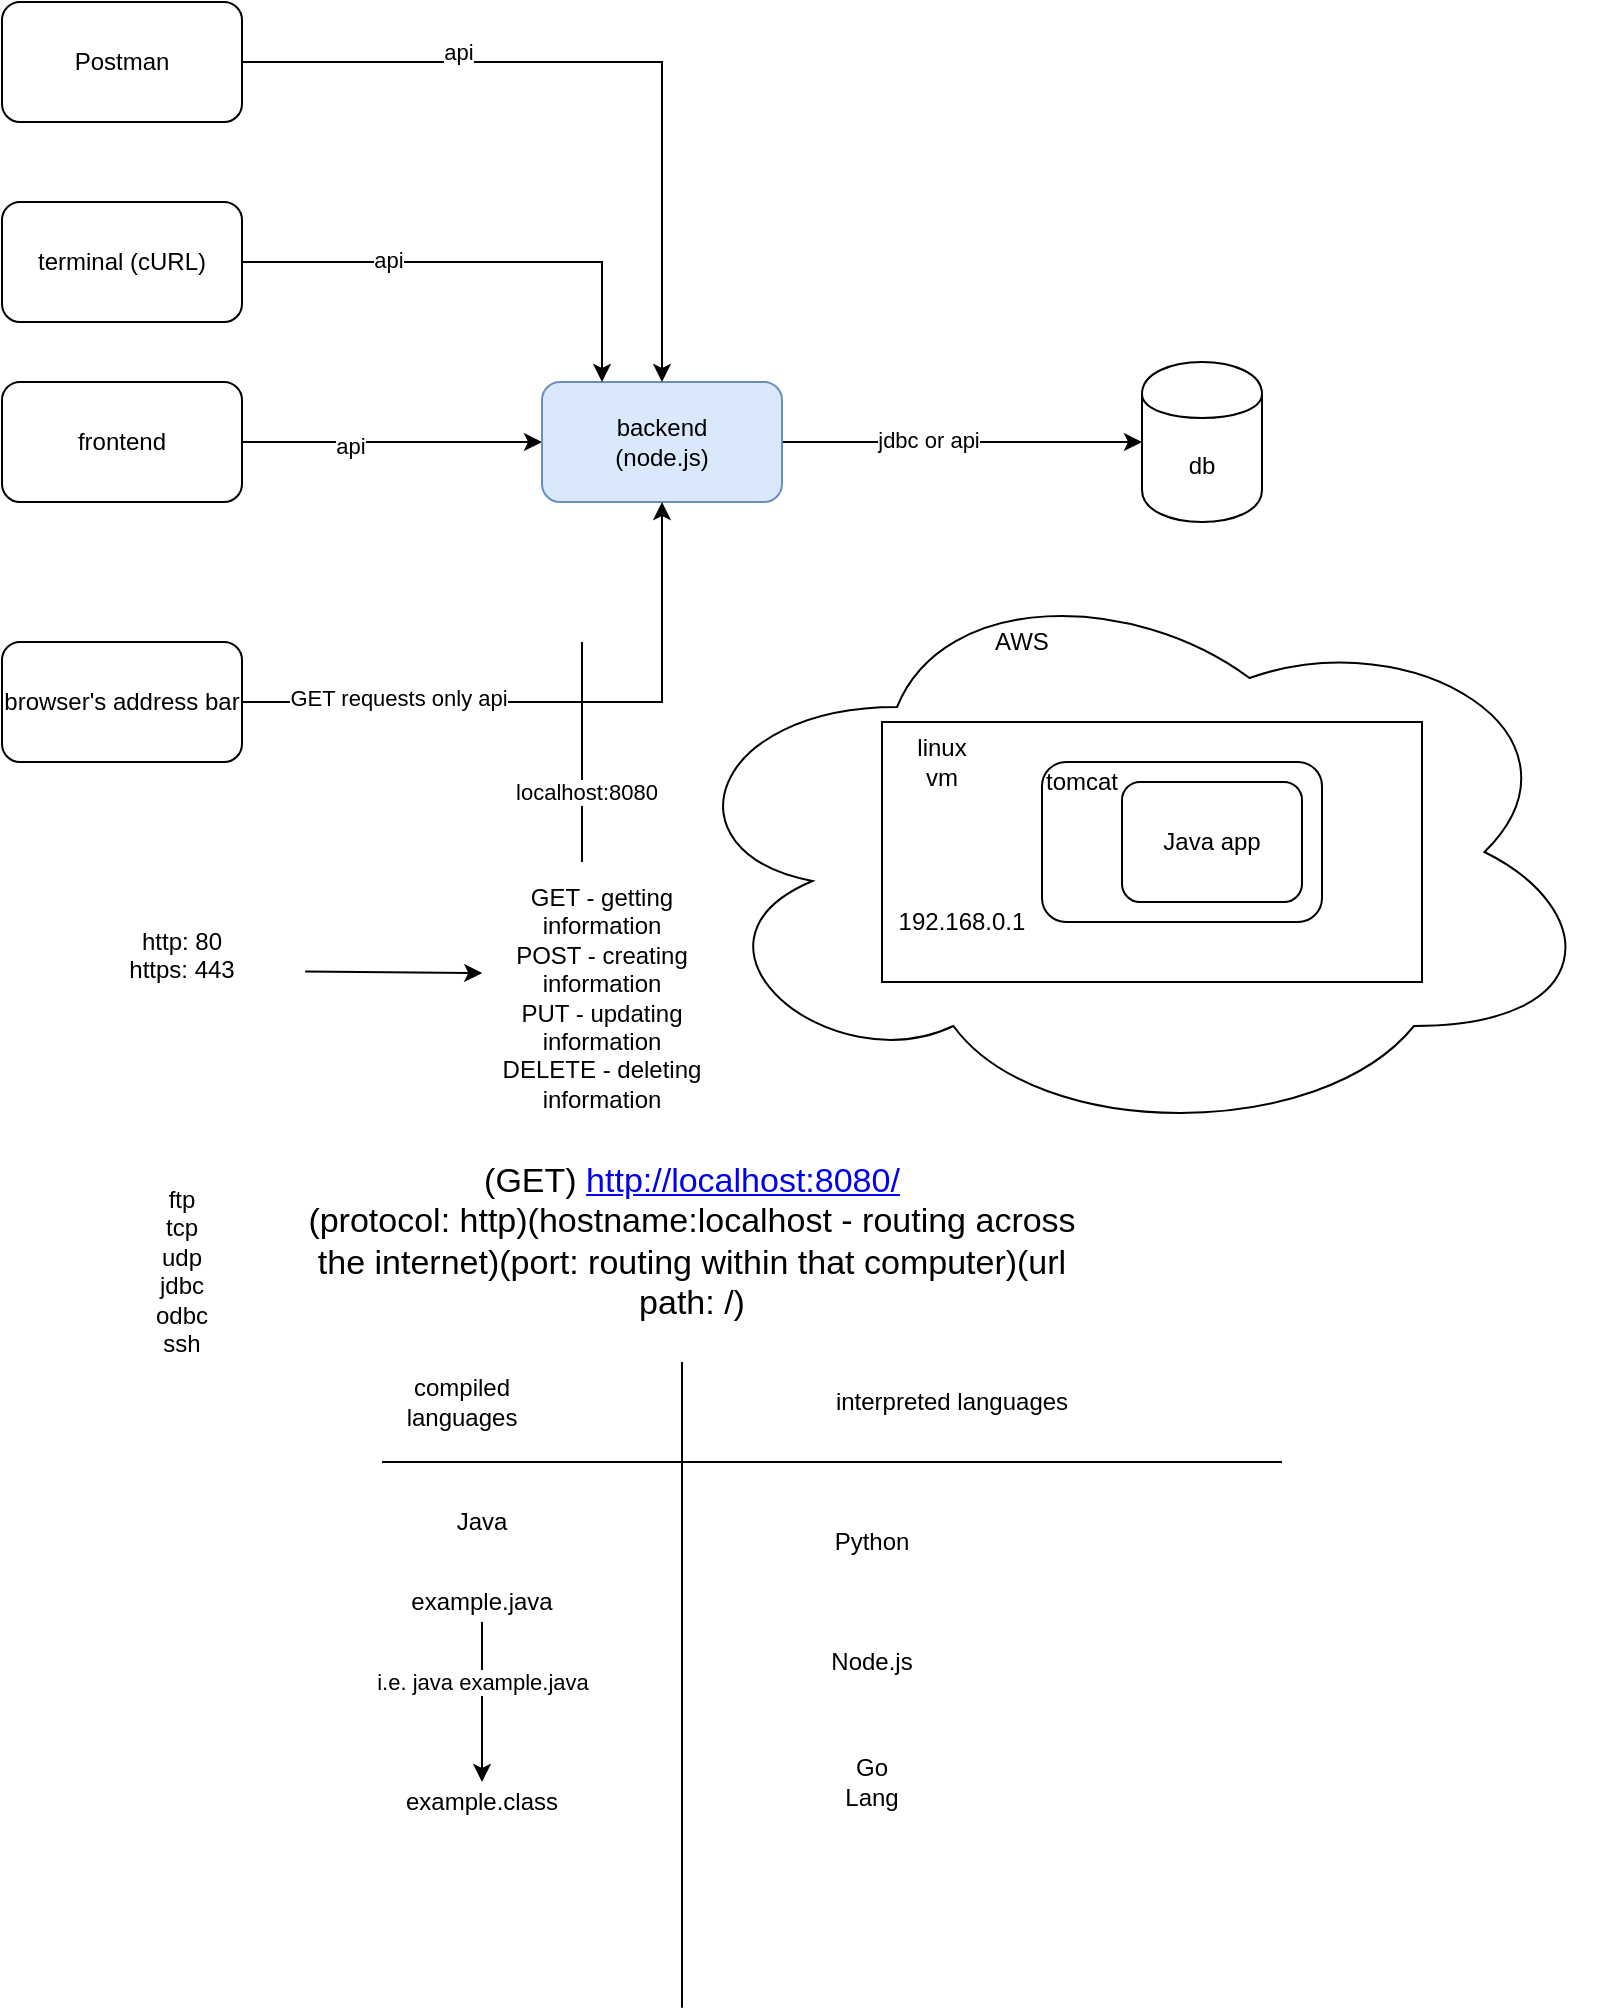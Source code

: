 <mxfile version="13.3.0" type="device"><diagram id="iI5sSY3gRKdIlzAJuWwC" name="Page-1"><mxGraphModel dx="757" dy="1501" grid="1" gridSize="10" guides="1" tooltips="1" connect="1" arrows="1" fold="1" page="1" pageScale="1" pageWidth="850" pageHeight="1100" math="0" shadow="0"><root><mxCell id="0"/><mxCell id="1" parent="0"/><mxCell id="VlXcGfAbqHXIvjOKplz4-19" value="" style="ellipse;shape=cloud;whiteSpace=wrap;html=1;" vertex="1" parent="1"><mxGeometry x="340" y="190" width="470" height="290" as="geometry"/></mxCell><mxCell id="VlXcGfAbqHXIvjOKplz4-11" style="edgeStyle=orthogonalEdgeStyle;rounded=0;orthogonalLoop=1;jettySize=auto;html=1;" edge="1" parent="1" source="VlXcGfAbqHXIvjOKplz4-1" target="VlXcGfAbqHXIvjOKplz4-2"><mxGeometry relative="1" as="geometry"/></mxCell><mxCell id="VlXcGfAbqHXIvjOKplz4-13" value="api" style="edgeLabel;html=1;align=center;verticalAlign=middle;resizable=0;points=[];" vertex="1" connectable="0" parent="VlXcGfAbqHXIvjOKplz4-11"><mxGeometry x="-0.283" y="-2" relative="1" as="geometry"><mxPoint as="offset"/></mxGeometry></mxCell><mxCell id="VlXcGfAbqHXIvjOKplz4-1" value="frontend" style="rounded=1;whiteSpace=wrap;html=1;" vertex="1" parent="1"><mxGeometry x="10" y="100" width="120" height="60" as="geometry"/></mxCell><mxCell id="VlXcGfAbqHXIvjOKplz4-6" style="edgeStyle=orthogonalEdgeStyle;rounded=0;orthogonalLoop=1;jettySize=auto;html=1;entryX=0;entryY=0.5;entryDx=0;entryDy=0;" edge="1" parent="1" source="VlXcGfAbqHXIvjOKplz4-2" target="VlXcGfAbqHXIvjOKplz4-3"><mxGeometry relative="1" as="geometry"/></mxCell><mxCell id="VlXcGfAbqHXIvjOKplz4-7" value="jdbc or api" style="edgeLabel;html=1;align=center;verticalAlign=middle;resizable=0;points=[];" vertex="1" connectable="0" parent="VlXcGfAbqHXIvjOKplz4-6"><mxGeometry x="-0.189" y="1" relative="1" as="geometry"><mxPoint as="offset"/></mxGeometry></mxCell><mxCell id="VlXcGfAbqHXIvjOKplz4-2" value="backend&lt;br&gt;(node.js)" style="rounded=1;whiteSpace=wrap;html=1;fillColor=#dae8fc;strokeColor=#6c8ebf;" vertex="1" parent="1"><mxGeometry x="280" y="100" width="120" height="60" as="geometry"/></mxCell><mxCell id="VlXcGfAbqHXIvjOKplz4-3" value="db" style="shape=cylinder;whiteSpace=wrap;html=1;boundedLbl=1;backgroundOutline=1;" vertex="1" parent="1"><mxGeometry x="580" y="90" width="60" height="80" as="geometry"/></mxCell><mxCell id="VlXcGfAbqHXIvjOKplz4-8" value="http: 80&lt;br&gt;https: 443&lt;br&gt;&lt;br&gt;&lt;br&gt;&lt;br&gt;&lt;br&gt;&lt;br&gt;&lt;br&gt;&lt;br&gt;ftp&lt;br&gt;tcp&lt;br&gt;udp&lt;br&gt;jdbc&lt;br&gt;odbc&lt;br&gt;ssh" style="text;html=1;strokeColor=none;fillColor=none;align=center;verticalAlign=middle;whiteSpace=wrap;rounded=0;" vertex="1" parent="1"><mxGeometry x="40" y="360" width="120" height="240" as="geometry"/></mxCell><mxCell id="VlXcGfAbqHXIvjOKplz4-16" style="edgeStyle=orthogonalEdgeStyle;rounded=0;orthogonalLoop=1;jettySize=auto;html=1;entryX=0.5;entryY=1;entryDx=0;entryDy=0;" edge="1" parent="1" source="VlXcGfAbqHXIvjOKplz4-12" target="VlXcGfAbqHXIvjOKplz4-2"><mxGeometry relative="1" as="geometry"/></mxCell><mxCell id="VlXcGfAbqHXIvjOKplz4-17" value="GET requests only api" style="edgeLabel;html=1;align=center;verticalAlign=middle;resizable=0;points=[];" vertex="1" connectable="0" parent="VlXcGfAbqHXIvjOKplz4-16"><mxGeometry x="-0.5" y="2" relative="1" as="geometry"><mxPoint as="offset"/></mxGeometry></mxCell><mxCell id="VlXcGfAbqHXIvjOKplz4-12" value="browser's address bar" style="rounded=1;whiteSpace=wrap;html=1;" vertex="1" parent="1"><mxGeometry x="10" y="230" width="120" height="60" as="geometry"/></mxCell><mxCell id="VlXcGfAbqHXIvjOKplz4-20" value="AWS" style="text;html=1;strokeColor=none;fillColor=none;align=center;verticalAlign=middle;whiteSpace=wrap;rounded=0;" vertex="1" parent="1"><mxGeometry x="500" y="220" width="40" height="20" as="geometry"/></mxCell><mxCell id="VlXcGfAbqHXIvjOKplz4-23" value="" style="rounded=0;whiteSpace=wrap;html=1;" vertex="1" parent="1"><mxGeometry x="450" y="270" width="270" height="130" as="geometry"/></mxCell><mxCell id="VlXcGfAbqHXIvjOKplz4-24" value="linux vm" style="text;html=1;strokeColor=none;fillColor=none;align=center;verticalAlign=middle;whiteSpace=wrap;rounded=0;" vertex="1" parent="1"><mxGeometry x="460" y="280" width="40" height="20" as="geometry"/></mxCell><mxCell id="VlXcGfAbqHXIvjOKplz4-25" value="" style="rounded=1;whiteSpace=wrap;html=1;" vertex="1" parent="1"><mxGeometry x="530" y="290" width="140" height="80" as="geometry"/></mxCell><mxCell id="VlXcGfAbqHXIvjOKplz4-26" value="tomcat" style="text;html=1;strokeColor=none;fillColor=none;align=center;verticalAlign=middle;whiteSpace=wrap;rounded=0;" vertex="1" parent="1"><mxGeometry x="530" y="290" width="40" height="20" as="geometry"/></mxCell><mxCell id="VlXcGfAbqHXIvjOKplz4-27" value="Java app" style="rounded=1;whiteSpace=wrap;html=1;" vertex="1" parent="1"><mxGeometry x="570" y="300" width="90" height="60" as="geometry"/></mxCell><mxCell id="VlXcGfAbqHXIvjOKplz4-28" value="192.168.0.1" style="text;html=1;strokeColor=none;fillColor=none;align=center;verticalAlign=middle;whiteSpace=wrap;rounded=0;" vertex="1" parent="1"><mxGeometry x="470" y="360" width="40" height="20" as="geometry"/></mxCell><mxCell id="VlXcGfAbqHXIvjOKplz4-29" value="" style="endArrow=none;html=1;" edge="1" parent="1"><mxGeometry width="50" height="50" relative="1" as="geometry"><mxPoint x="200" y="640" as="sourcePoint"/><mxPoint x="650" y="640" as="targetPoint"/></mxGeometry></mxCell><mxCell id="VlXcGfAbqHXIvjOKplz4-30" value="" style="endArrow=none;html=1;" edge="1" parent="1"><mxGeometry width="50" height="50" relative="1" as="geometry"><mxPoint x="350" y="590" as="sourcePoint"/><mxPoint x="350" y="912.857" as="targetPoint"/></mxGeometry></mxCell><mxCell id="VlXcGfAbqHXIvjOKplz4-31" value="compiled languages&lt;span style=&quot;color: rgba(0 , 0 , 0 , 0) ; font-family: monospace ; font-size: 0px&quot;&gt;%3CmxGraphModel%3E%3Croot%3E%3CmxCell%20id%3D%220%22%2F%3E%3CmxCell%20id%3D%221%22%20parent%3D%220%22%2F%3E%3CmxCell%20id%3D%222%22%20value%3D%22%22%20style%3D%22endArrow%3Dnone%3Bhtml%3D1%3B%22%20edge%3D%221%22%20parent%3D%221%22%3E%3CmxGeometry%20width%3D%2250%22%20height%3D%2250%22%20relative%3D%221%22%20as%3D%22geometry%22%3E%3CmxPoint%20x%3D%22200%22%20y%3D%22640%22%20as%3D%22sourcePoint%22%2F%3E%3CmxPoint%20x%3D%22650%22%20y%3D%22640%22%20as%3D%22targetPoint%22%2F%3E%3C%2FmxGeometry%3E%3C%2FmxCell%3E%3C%2Froot%3E%3C%2FmxGraphModel%3E&lt;/span&gt;" style="text;html=1;strokeColor=none;fillColor=none;align=center;verticalAlign=middle;whiteSpace=wrap;rounded=0;" vertex="1" parent="1"><mxGeometry x="220" y="600" width="40" height="20" as="geometry"/></mxCell><mxCell id="VlXcGfAbqHXIvjOKplz4-32" value="interpreted languages" style="text;html=1;strokeColor=none;fillColor=none;align=center;verticalAlign=middle;whiteSpace=wrap;rounded=0;" vertex="1" parent="1"><mxGeometry x="420" y="600" width="130" height="20" as="geometry"/></mxCell><mxCell id="VlXcGfAbqHXIvjOKplz4-33" value="Java" style="text;html=1;strokeColor=none;fillColor=none;align=center;verticalAlign=middle;whiteSpace=wrap;rounded=0;" vertex="1" parent="1"><mxGeometry x="230" y="660" width="40" height="20" as="geometry"/></mxCell><mxCell id="VlXcGfAbqHXIvjOKplz4-36" value="" style="edgeStyle=orthogonalEdgeStyle;rounded=0;orthogonalLoop=1;jettySize=auto;html=1;" edge="1" parent="1" source="VlXcGfAbqHXIvjOKplz4-34" target="VlXcGfAbqHXIvjOKplz4-35"><mxGeometry relative="1" as="geometry"/></mxCell><mxCell id="VlXcGfAbqHXIvjOKplz4-37" value="i.e. java example.java" style="edgeLabel;html=1;align=center;verticalAlign=middle;resizable=0;points=[];" vertex="1" connectable="0" parent="VlXcGfAbqHXIvjOKplz4-36"><mxGeometry x="-0.618" y="1" relative="1" as="geometry"><mxPoint x="-1" y="14.29" as="offset"/></mxGeometry></mxCell><mxCell id="VlXcGfAbqHXIvjOKplz4-34" value="example.java" style="text;html=1;strokeColor=none;fillColor=none;align=center;verticalAlign=middle;whiteSpace=wrap;rounded=0;" vertex="1" parent="1"><mxGeometry x="190" y="700" width="120" height="20" as="geometry"/></mxCell><mxCell id="VlXcGfAbqHXIvjOKplz4-35" value="example.class" style="text;html=1;strokeColor=none;fillColor=none;align=center;verticalAlign=middle;whiteSpace=wrap;rounded=0;" vertex="1" parent="1"><mxGeometry x="190" y="800" width="120" height="20" as="geometry"/></mxCell><mxCell id="VlXcGfAbqHXIvjOKplz4-38" value="Python&lt;span style=&quot;color: rgba(0 , 0 , 0 , 0) ; font-family: monospace ; font-size: 0px&quot;&gt;%3CmxGraphModel%3E%3Croot%3E%3CmxCell%20id%3D%220%22%2F%3E%3CmxCell%20id%3D%221%22%20parent%3D%220%22%2F%3E%3CmxCell%20id%3D%222%22%20value%3D%22Java%22%20style%3D%22text%3Bhtml%3D1%3BstrokeColor%3Dnone%3BfillColor%3Dnone%3Balign%3Dcenter%3BverticalAlign%3Dmiddle%3BwhiteSpace%3Dwrap%3Brounded%3D0%3B%22%20vertex%3D%221%22%20parent%3D%221%22%3E%3CmxGeometry%20x%3D%22210%22%20y%3D%22660%22%20width%3D%2240%22%20height%3D%2220%22%20as%3D%22geometry%22%2F%3E%3C%2FmxCell%3E%3C%2Froot%3E%3C%2FmxGraphModel%3E&lt;/span&gt;" style="text;html=1;strokeColor=none;fillColor=none;align=center;verticalAlign=middle;whiteSpace=wrap;rounded=0;" vertex="1" parent="1"><mxGeometry x="425" y="670" width="40" height="20" as="geometry"/></mxCell><mxCell id="VlXcGfAbqHXIvjOKplz4-39" value="Node.js" style="text;html=1;strokeColor=none;fillColor=none;align=center;verticalAlign=middle;whiteSpace=wrap;rounded=0;" vertex="1" parent="1"><mxGeometry x="425" y="730" width="40" height="20" as="geometry"/></mxCell><mxCell id="VlXcGfAbqHXIvjOKplz4-43" value="Go Lang" style="text;html=1;strokeColor=none;fillColor=none;align=center;verticalAlign=middle;whiteSpace=wrap;rounded=0;" vertex="1" parent="1"><mxGeometry x="425" y="790" width="40" height="20" as="geometry"/></mxCell><mxCell id="VlXcGfAbqHXIvjOKplz4-44" value="" style="endArrow=none;html=1;" edge="1" parent="1"><mxGeometry width="50" height="50" relative="1" as="geometry"><mxPoint x="300" y="340" as="sourcePoint"/><mxPoint x="300" y="230" as="targetPoint"/></mxGeometry></mxCell><mxCell id="VlXcGfAbqHXIvjOKplz4-45" value="localhost:8080" style="edgeLabel;html=1;align=center;verticalAlign=middle;resizable=0;points=[];" vertex="1" connectable="0" parent="VlXcGfAbqHXIvjOKplz4-44"><mxGeometry x="-0.351" y="-2" relative="1" as="geometry"><mxPoint as="offset"/></mxGeometry></mxCell><mxCell id="VlXcGfAbqHXIvjOKplz4-46" value="GET - getting information&lt;br&gt;POST - creating information&lt;br&gt;PUT - updating information&lt;br&gt;DELETE - deleting information" style="text;html=1;strokeColor=none;fillColor=none;align=center;verticalAlign=middle;whiteSpace=wrap;rounded=0;" vertex="1" parent="1"><mxGeometry x="250" y="348" width="120" height="120" as="geometry"/></mxCell><mxCell id="VlXcGfAbqHXIvjOKplz4-47" value="&lt;font style=&quot;font-size: 17px&quot;&gt;(GET)&amp;nbsp;&lt;a href=&quot;http://localhost:8080/&quot;&gt;http://localhost:8080/&lt;/a&gt;&lt;br&gt;(protocol: http)(hostname:localhost - routing across the internet)(port: routing within that computer)(url path: /)&lt;/font&gt;" style="text;html=1;strokeColor=none;fillColor=none;align=center;verticalAlign=middle;whiteSpace=wrap;rounded=0;" vertex="1" parent="1"><mxGeometry x="160" y="490" width="390" height="80" as="geometry"/></mxCell><mxCell id="VlXcGfAbqHXIvjOKplz4-55" style="edgeStyle=orthogonalEdgeStyle;rounded=0;orthogonalLoop=1;jettySize=auto;html=1;entryX=0.25;entryY=0;entryDx=0;entryDy=0;" edge="1" parent="1" source="VlXcGfAbqHXIvjOKplz4-48" target="VlXcGfAbqHXIvjOKplz4-2"><mxGeometry relative="1" as="geometry"/></mxCell><mxCell id="VlXcGfAbqHXIvjOKplz4-56" value="api" style="edgeLabel;html=1;align=center;verticalAlign=middle;resizable=0;points=[];" vertex="1" connectable="0" parent="VlXcGfAbqHXIvjOKplz4-55"><mxGeometry x="-0.39" y="1" relative="1" as="geometry"><mxPoint as="offset"/></mxGeometry></mxCell><mxCell id="VlXcGfAbqHXIvjOKplz4-48" value="terminal (cURL)" style="rounded=1;whiteSpace=wrap;html=1;" vertex="1" parent="1"><mxGeometry x="10" y="10" width="120" height="60" as="geometry"/></mxCell><mxCell id="VlXcGfAbqHXIvjOKplz4-54" style="edgeStyle=orthogonalEdgeStyle;rounded=0;orthogonalLoop=1;jettySize=auto;html=1;entryX=0.5;entryY=0;entryDx=0;entryDy=0;" edge="1" parent="1" source="VlXcGfAbqHXIvjOKplz4-53" target="VlXcGfAbqHXIvjOKplz4-2"><mxGeometry relative="1" as="geometry"/></mxCell><mxCell id="VlXcGfAbqHXIvjOKplz4-57" value="api" style="edgeLabel;html=1;align=center;verticalAlign=middle;resizable=0;points=[];" vertex="1" connectable="0" parent="VlXcGfAbqHXIvjOKplz4-54"><mxGeometry x="-0.42" y="5" relative="1" as="geometry"><mxPoint as="offset"/></mxGeometry></mxCell><mxCell id="VlXcGfAbqHXIvjOKplz4-53" value="Postman" style="rounded=1;whiteSpace=wrap;html=1;" vertex="1" parent="1"><mxGeometry x="10" y="-90" width="120" height="60" as="geometry"/></mxCell><mxCell id="VlXcGfAbqHXIvjOKplz4-59" value="" style="endArrow=classic;html=1;exitX=1.013;exitY=0.145;exitDx=0;exitDy=0;exitPerimeter=0;entryX=0.001;entryY=0.396;entryDx=0;entryDy=0;entryPerimeter=0;" edge="1" parent="1" source="VlXcGfAbqHXIvjOKplz4-8" target="VlXcGfAbqHXIvjOKplz4-46"><mxGeometry width="50" height="50" relative="1" as="geometry"><mxPoint x="340" y="570" as="sourcePoint"/><mxPoint x="390" y="520" as="targetPoint"/></mxGeometry></mxCell></root></mxGraphModel></diagram></mxfile>